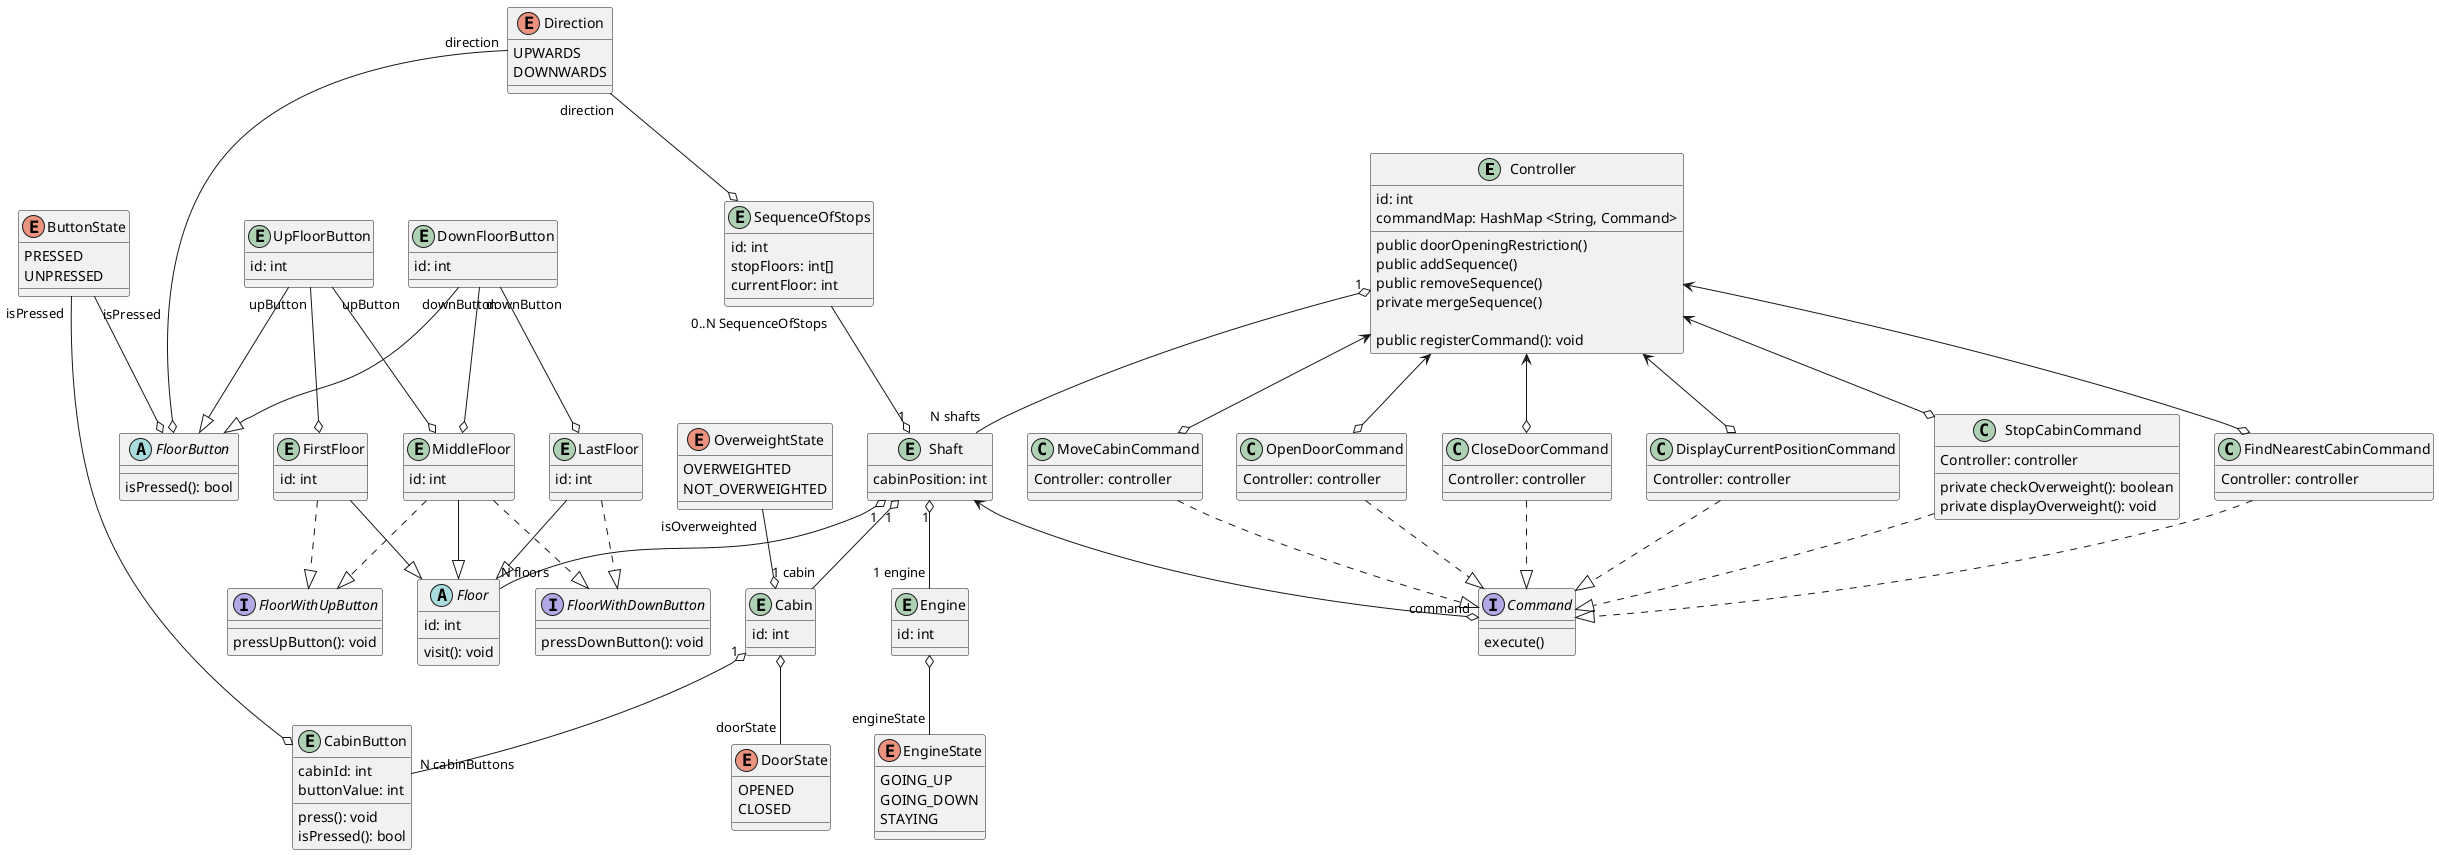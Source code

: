@startuml
entity "Controller"{
id: int
commandMap: HashMap <String, Command>

public doorOpeningRestriction()
public addSequence()
public removeSequence()
private mergeSequence()

public registerCommand(): void

}

enum DoorState{
OPENED
CLOSED
}

entity Cabin{
id: int
}

entity SequenceOfStops {
id: int
stopFloors: int[]
currentFloor: int
}

Direction "direction" --o SequenceOfStops


enum EngineState{
GOING_UP
GOING_DOWN
STAYING
}

enum Direction{
UPWARDS
DOWNWARDS
}

enum ButtonState{
PRESSED
UNPRESSED
}

entity "CabinButton"{
cabinId: int
buttonValue: int

press(): void
isPressed(): bool
}


abstract "FloorButton"{
  isPressed(): bool
}

entity "UpFloorButton" {
  id: int
}

entity "DownFloorButton" {
 id: int
}

"UpFloorButton" --|> "FloorButton"
"DownFloorButton" --|> "FloorButton"

abstract Floor{
  id: int
  visit(): void
}

interface FloorWithUpButton {
  pressUpButton(): void
}

interface FloorWithDownButton {
 pressDownButton(): void
}



entity FirstFloor {
  id: int
}

FirstFloor --|> Floor
FirstFloor ..|> FloorWithUpButton

entity LastFloor {
  id: int
}

LastFloor --|> Floor
LastFloor ..|> FloorWithDownButton

entity MiddleFloor {
  id: int
}

"UpFloorButton" "upButton" --o FirstFloor
"UpFloorButton" "upButton" --o MiddleFloor

"DownFloorButton" "downButton" --o MiddleFloor
"DownFloorButton" "downButton" --o LastFloor

MiddleFloor --|> Floor
MiddleFloor ..|> FloorWithUpButton
MiddleFloor ..|> FloorWithDownButton

Direction "direction" --o "FloorButton"

Cabin "1" o-- "N cabinButtons" "CabinButton"
ButtonState "isPressed " --o "FloorButton"
ButtonState "isPressed " --o "CabinButton"

entity Engine {
  id: int
}

Engine o-- "engineState" EngineState

entity Shaft {
  cabinPosition: int
}

Shaft "1" o-- "1 engine" Engine

Shaft "1" o-- "N floors" Floor
Controller "1" o-- "N shafts" Shaft

Shaft "1" o-- "1 cabin" Cabin

Cabin o-- "doorState" DoorState

SequenceOfStops "0..N SequenceOfStops" --o "1" Shaft

interface Command {
    execute()
}

class MoveCabinCommand {
    Controller: controller
}
class OpenDoorCommand {
    Controller: controller
}
class CloseDoorCommand {
    Controller: controller
}
class DisplayCurrentPositionCommand{
    Controller: controller
}
class StopCabinCommand {
    Controller: controller

    private checkOverweight(): boolean
    private displayOverweight(): void
}

class FindNearestCabinCommand {
    Controller: controller
}

enum OverweightState {
    OVERWEIGHTED
    NOT_OVERWEIGHTED
}

OverweightState "isOverweighted" --o Cabin

MoveCabinCommand  ..|> Command
OpenDoorCommand  ..|> Command
CloseDoorCommand  ..|> Command
DisplayCurrentPositionCommand  ..|> Command
StopCabinCommand  ..|> Command
FindNearestCabinCommand  ..|> Command

Controller <--o MoveCabinCommand
Controller <--o OpenDoorCommand
Controller <--o CloseDoorCommand
Controller <--o DisplayCurrentPositionCommand
Controller <--o FindNearestCabinCommand
Controller <--o StopCabinCommand

Shaft <--o "command" Command



@enduml
